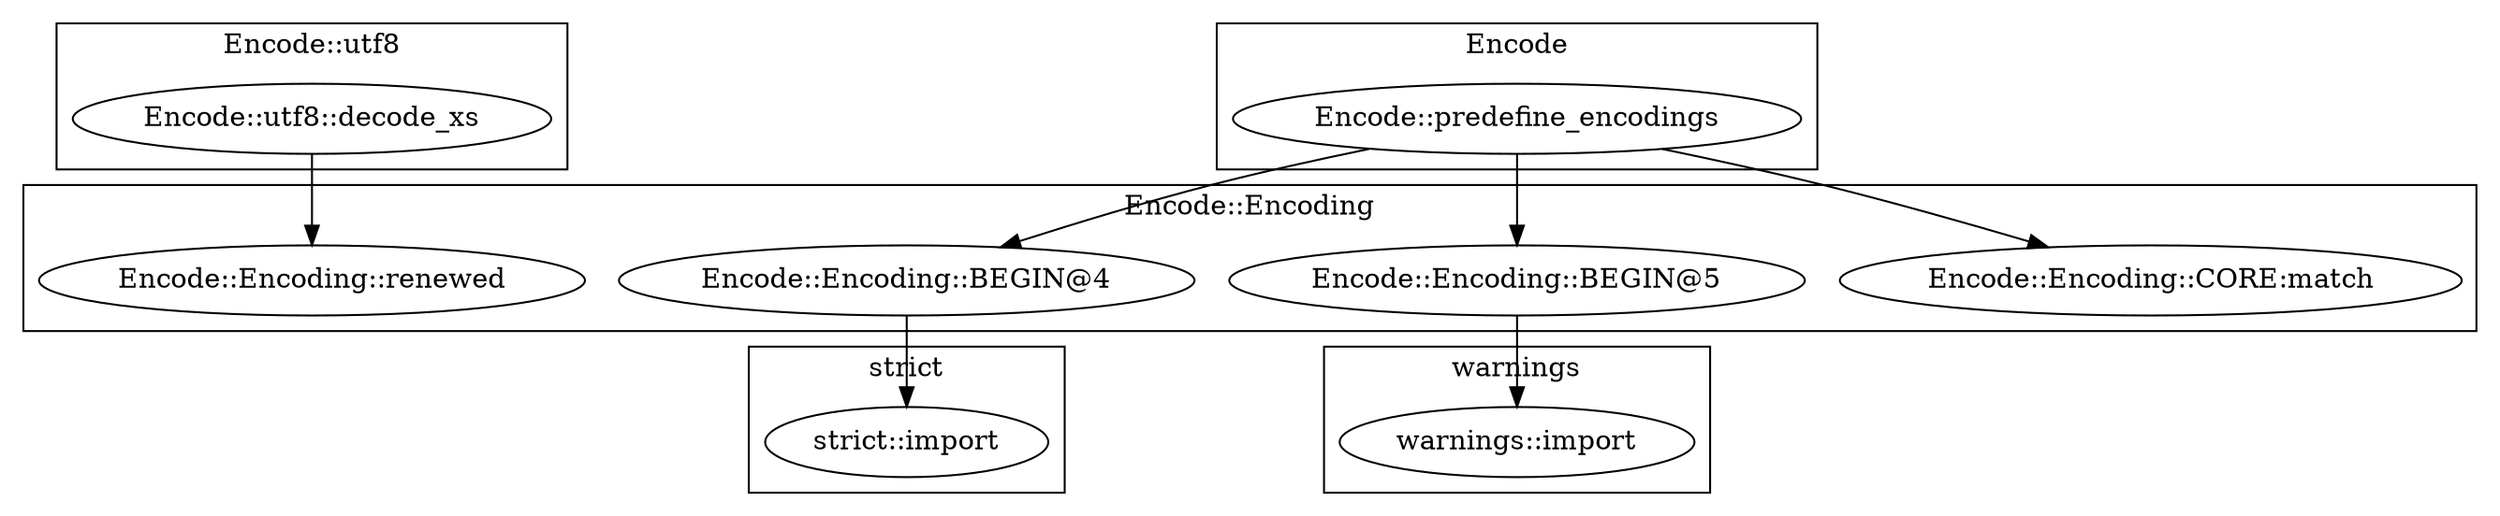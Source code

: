 digraph {
graph [overlap=false]
subgraph cluster_Encode_Encoding {
	label="Encode::Encoding";
	"Encode::Encoding::BEGIN@4";
	"Encode::Encoding::BEGIN@5";
	"Encode::Encoding::CORE:match";
	"Encode::Encoding::renewed";
}
subgraph cluster_warnings {
	label="warnings";
	"warnings::import";
}
subgraph cluster_Encode_utf8 {
	label="Encode::utf8";
	"Encode::utf8::decode_xs";
}
subgraph cluster_Encode {
	label="Encode";
	"Encode::predefine_encodings";
}
subgraph cluster_strict {
	label="strict";
	"strict::import";
}
"Encode::predefine_encodings" -> "Encode::Encoding::CORE:match";
"Encode::Encoding::BEGIN@4" -> "strict::import";
"Encode::predefine_encodings" -> "Encode::Encoding::BEGIN@4";
"Encode::Encoding::BEGIN@5" -> "warnings::import";
"Encode::utf8::decode_xs" -> "Encode::Encoding::renewed";
"Encode::predefine_encodings" -> "Encode::Encoding::BEGIN@5";
}
